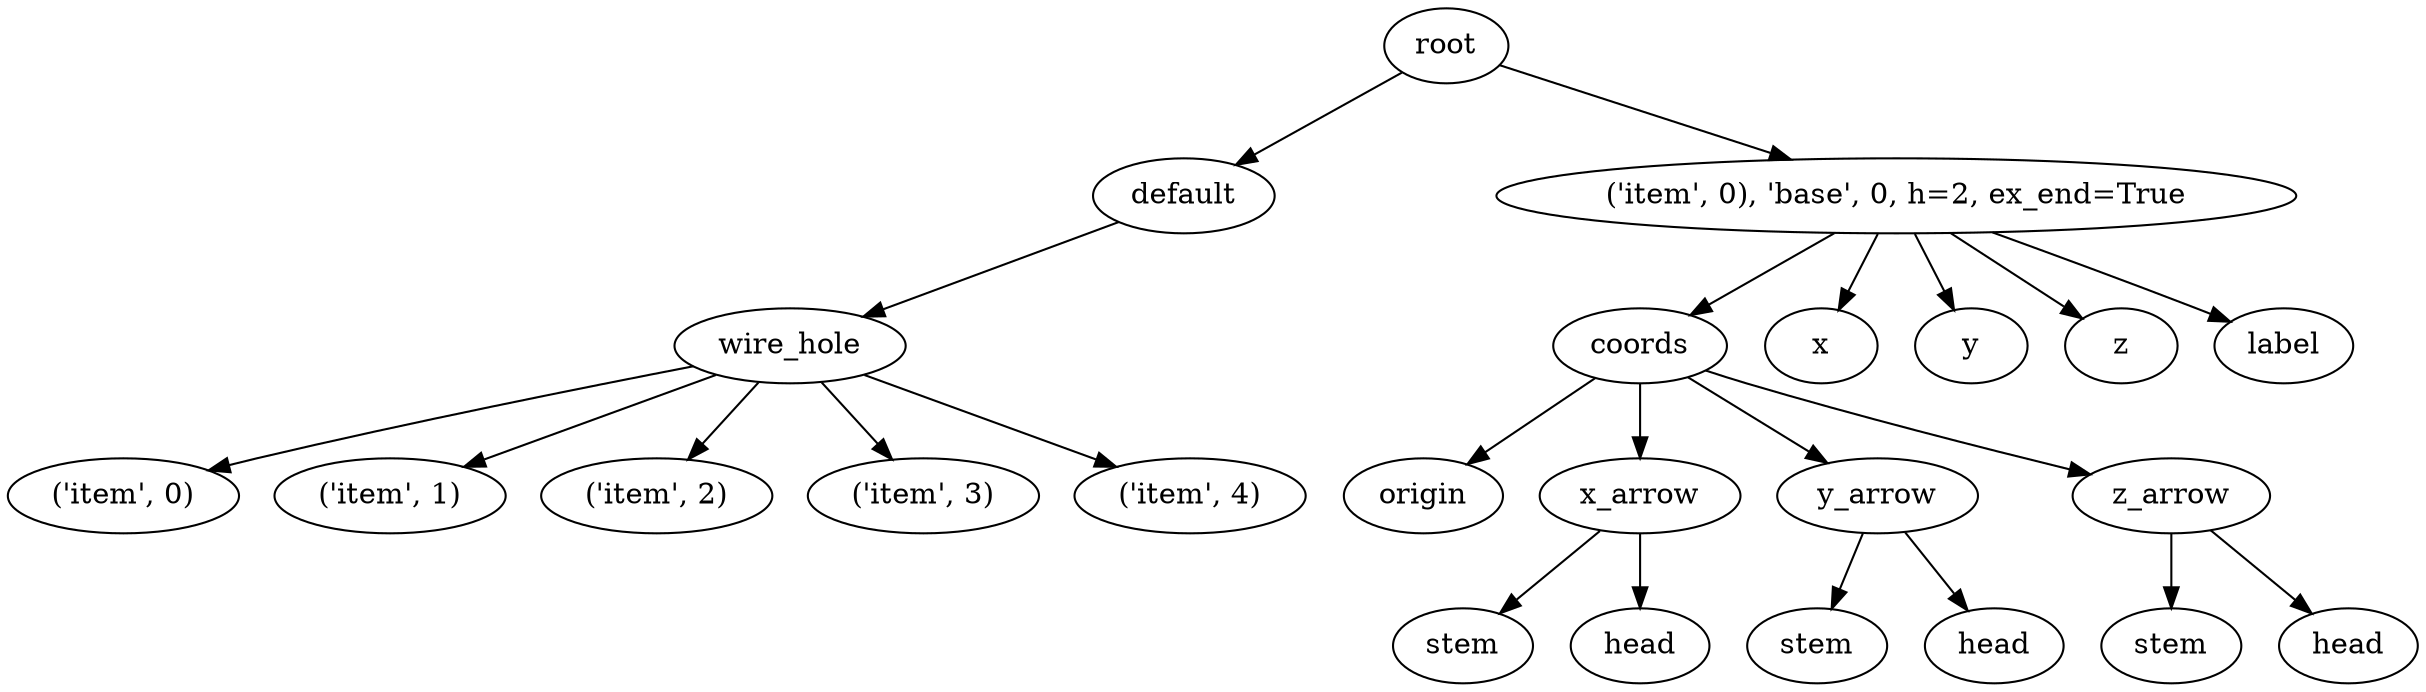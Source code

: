digraph default {
    root_99 [label="root"];
    default_100 [label="default"];
    wire_hole_101 [label="wire_hole"];
    item_102 [label="\('item',\ 0\)"];
    item_103 [label="\('item',\ 1\)"];
    item_104 [label="\('item',\ 2\)"];
    item_105 [label="\('item',\ 3\)"];
    item_106 [label="\('item',\ 4\)"];
    107 [label="\('item',\ 0\),\ 'base',\ 0,\ h=2,\ ex_end=True"];
    coords_108 [label="coords"];
    origin_109 [label="origin"];
    x_arrow_110 [label="x_arrow"];
    stem_111 [label="stem"];
    head_112 [label="head"];
    y_arrow_113 [label="y_arrow"];
    stem_114 [label="stem"];
    head_115 [label="head"];
    z_arrow_116 [label="z_arrow"];
    stem_117 [label="stem"];
    head_118 [label="head"];
    x_119 [label="x"];
    y_120 [label="y"];
    z_121 [label="z"];
    label_122 [label="label"];
    root_99 -> default_100;
    default_100 -> wire_hole_101;
    wire_hole_101 -> item_102;
    wire_hole_101 -> item_103;
    wire_hole_101 -> item_104;
    wire_hole_101 -> item_105;
    wire_hole_101 -> item_106;
    root_99 -> 107;
    107 -> coords_108;
    coords_108 -> origin_109;
    coords_108 -> x_arrow_110;
    x_arrow_110 -> stem_111;
    x_arrow_110 -> head_112;
    coords_108 -> y_arrow_113;
    y_arrow_113 -> stem_114;
    y_arrow_113 -> head_115;
    coords_108 -> z_arrow_116;
    z_arrow_116 -> stem_117;
    z_arrow_116 -> head_118;
    107 -> x_119;
    107 -> y_120;
    107 -> z_121;
    107 -> label_122;
}
